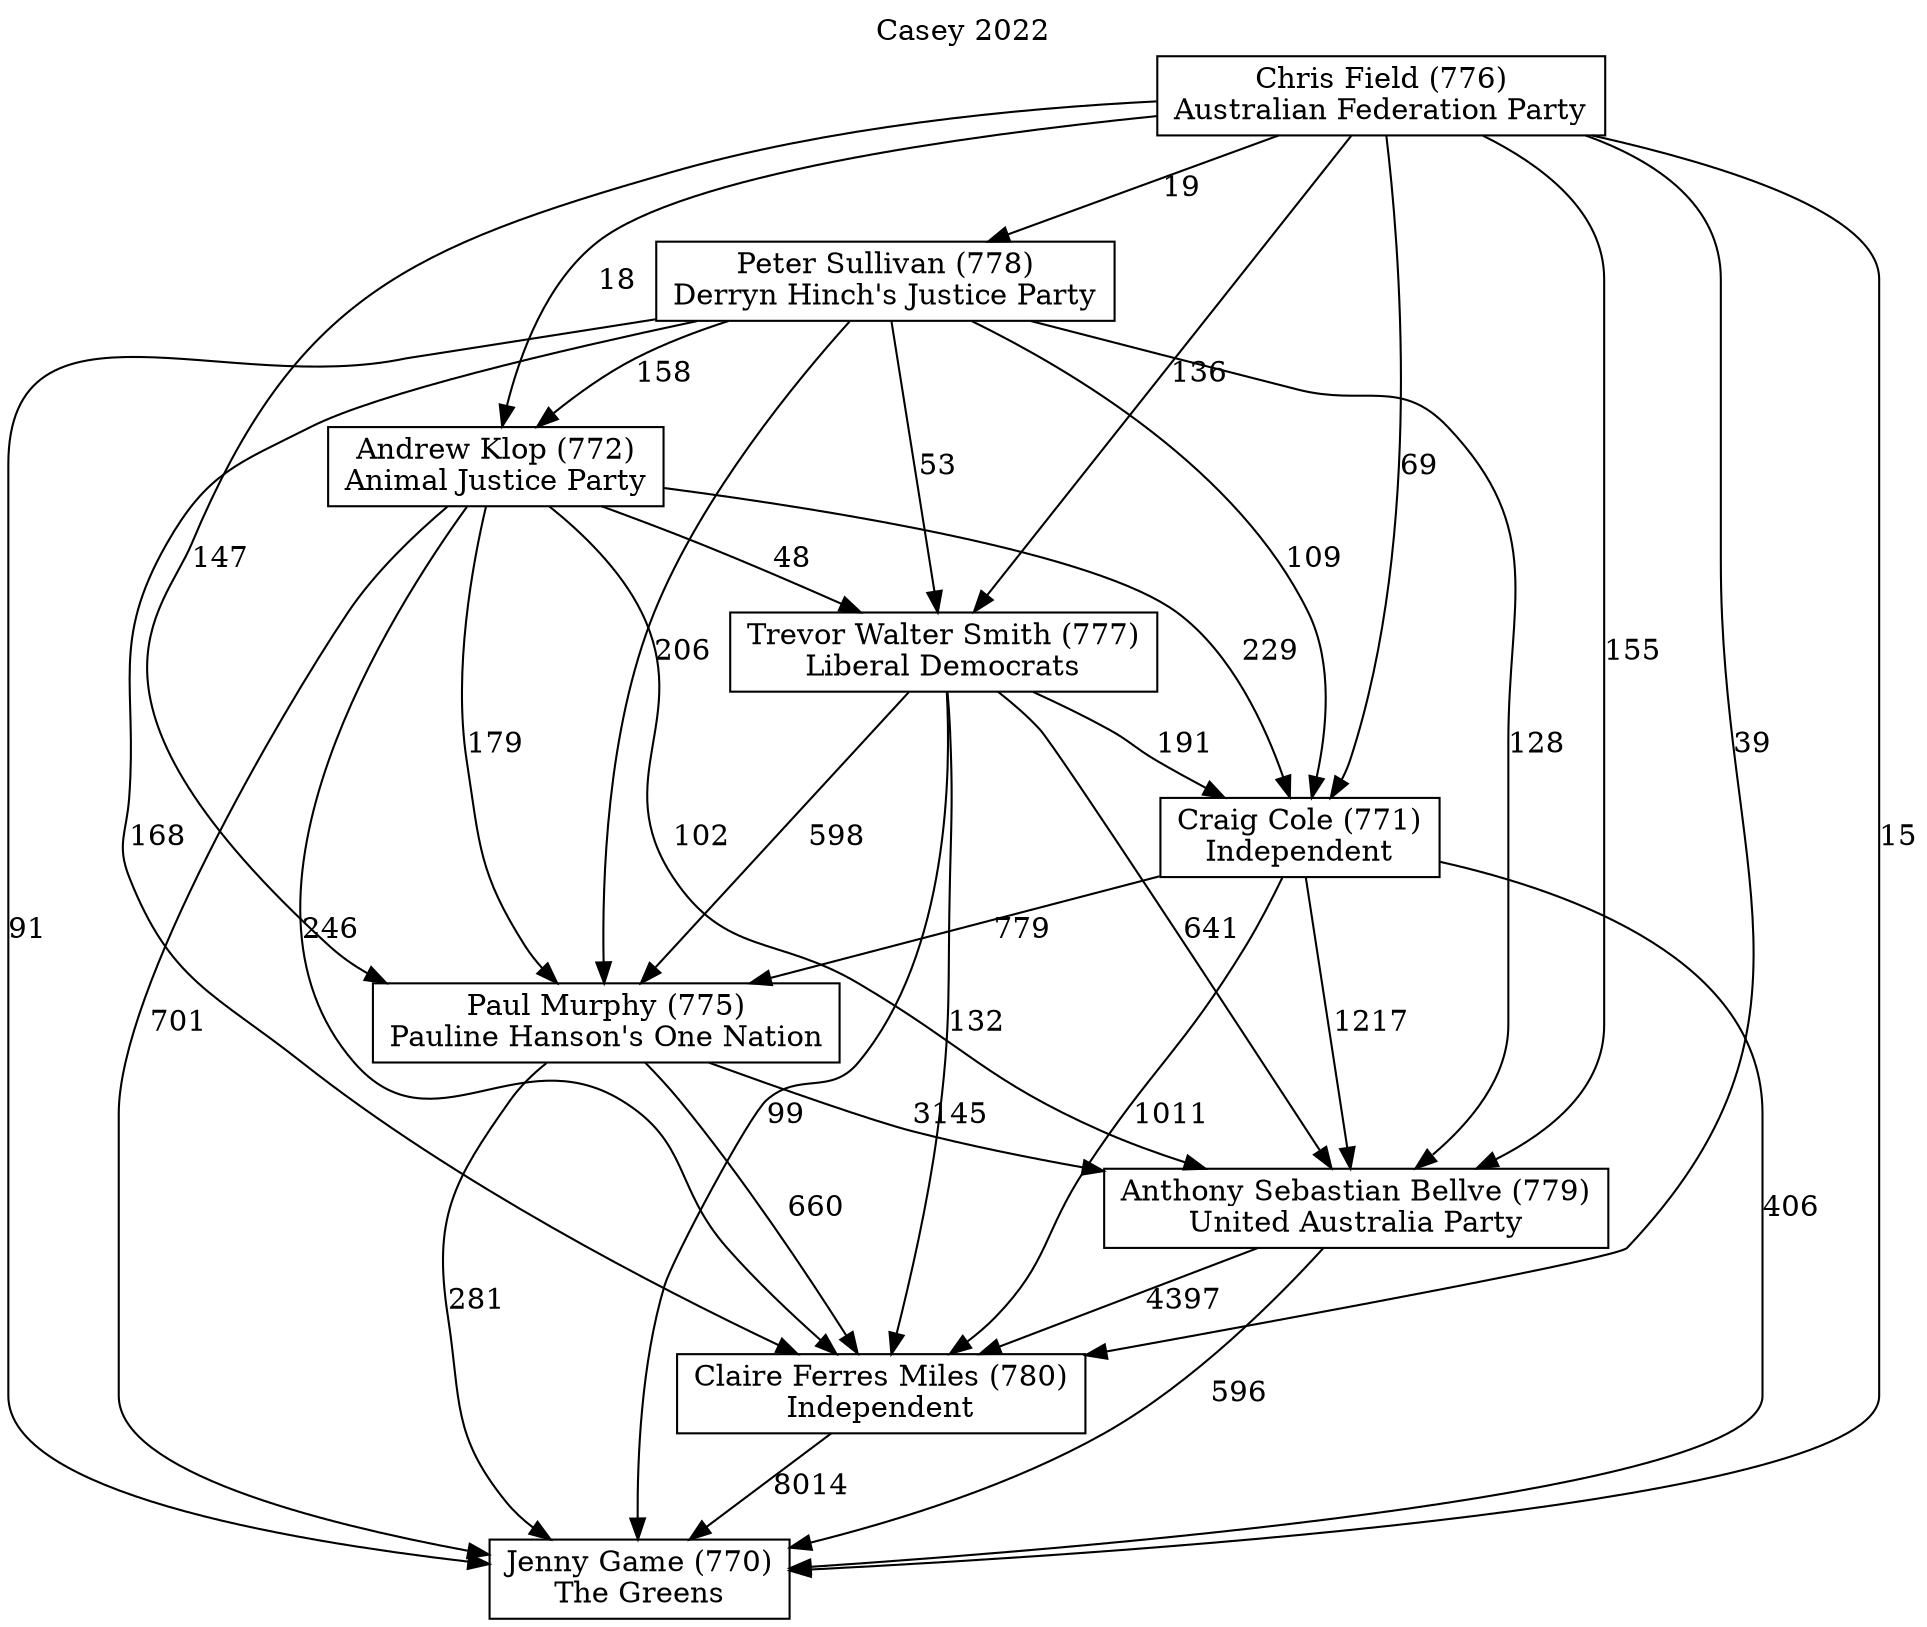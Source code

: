 // House preference flow
digraph "Jenny Game (770)_Casey_2022" {
	graph [label="Casey 2022" labelloc=t mclimit=10]
	node [shape=box]
	"Peter Sullivan (778)" [label="Peter Sullivan (778)
Derryn Hinch's Justice Party"]
	"Anthony Sebastian Bellve (779)" [label="Anthony Sebastian Bellve (779)
United Australia Party"]
	"Trevor Walter Smith (777)" [label="Trevor Walter Smith (777)
Liberal Democrats"]
	"Paul Murphy (775)" [label="Paul Murphy (775)
Pauline Hanson's One Nation"]
	"Chris Field (776)" [label="Chris Field (776)
Australian Federation Party"]
	"Claire Ferres Miles (780)" [label="Claire Ferres Miles (780)
Independent"]
	"Craig Cole (771)" [label="Craig Cole (771)
Independent"]
	"Andrew Klop (772)" [label="Andrew Klop (772)
Animal Justice Party"]
	"Jenny Game (770)" [label="Jenny Game (770)
The Greens"]
	"Chris Field (776)" -> "Paul Murphy (775)" [label=147]
	"Craig Cole (771)" -> "Paul Murphy (775)" [label=779]
	"Chris Field (776)" -> "Trevor Walter Smith (777)" [label=136]
	"Peter Sullivan (778)" -> "Claire Ferres Miles (780)" [label=168]
	"Trevor Walter Smith (777)" -> "Claire Ferres Miles (780)" [label=132]
	"Craig Cole (771)" -> "Jenny Game (770)" [label=406]
	"Andrew Klop (772)" -> "Craig Cole (771)" [label=229]
	"Craig Cole (771)" -> "Anthony Sebastian Bellve (779)" [label=1217]
	"Anthony Sebastian Bellve (779)" -> "Jenny Game (770)" [label=596]
	"Chris Field (776)" -> "Craig Cole (771)" [label=69]
	"Trevor Walter Smith (777)" -> "Jenny Game (770)" [label=99]
	"Andrew Klop (772)" -> "Jenny Game (770)" [label=701]
	"Chris Field (776)" -> "Andrew Klop (772)" [label=18]
	"Claire Ferres Miles (780)" -> "Jenny Game (770)" [label=8014]
	"Andrew Klop (772)" -> "Trevor Walter Smith (777)" [label=48]
	"Peter Sullivan (778)" -> "Trevor Walter Smith (777)" [label=53]
	"Peter Sullivan (778)" -> "Jenny Game (770)" [label=91]
	"Anthony Sebastian Bellve (779)" -> "Claire Ferres Miles (780)" [label=4397]
	"Trevor Walter Smith (777)" -> "Craig Cole (771)" [label=191]
	"Paul Murphy (775)" -> "Claire Ferres Miles (780)" [label=660]
	"Andrew Klop (772)" -> "Anthony Sebastian Bellve (779)" [label=102]
	"Chris Field (776)" -> "Peter Sullivan (778)" [label=19]
	"Craig Cole (771)" -> "Claire Ferres Miles (780)" [label=1011]
	"Chris Field (776)" -> "Anthony Sebastian Bellve (779)" [label=155]
	"Peter Sullivan (778)" -> "Andrew Klop (772)" [label=158]
	"Andrew Klop (772)" -> "Claire Ferres Miles (780)" [label=246]
	"Chris Field (776)" -> "Claire Ferres Miles (780)" [label=39]
	"Trevor Walter Smith (777)" -> "Anthony Sebastian Bellve (779)" [label=641]
	"Paul Murphy (775)" -> "Jenny Game (770)" [label=281]
	"Peter Sullivan (778)" -> "Paul Murphy (775)" [label=206]
	"Peter Sullivan (778)" -> "Craig Cole (771)" [label=109]
	"Andrew Klop (772)" -> "Paul Murphy (775)" [label=179]
	"Trevor Walter Smith (777)" -> "Paul Murphy (775)" [label=598]
	"Chris Field (776)" -> "Jenny Game (770)" [label=15]
	"Paul Murphy (775)" -> "Anthony Sebastian Bellve (779)" [label=3145]
	"Peter Sullivan (778)" -> "Anthony Sebastian Bellve (779)" [label=128]
}
